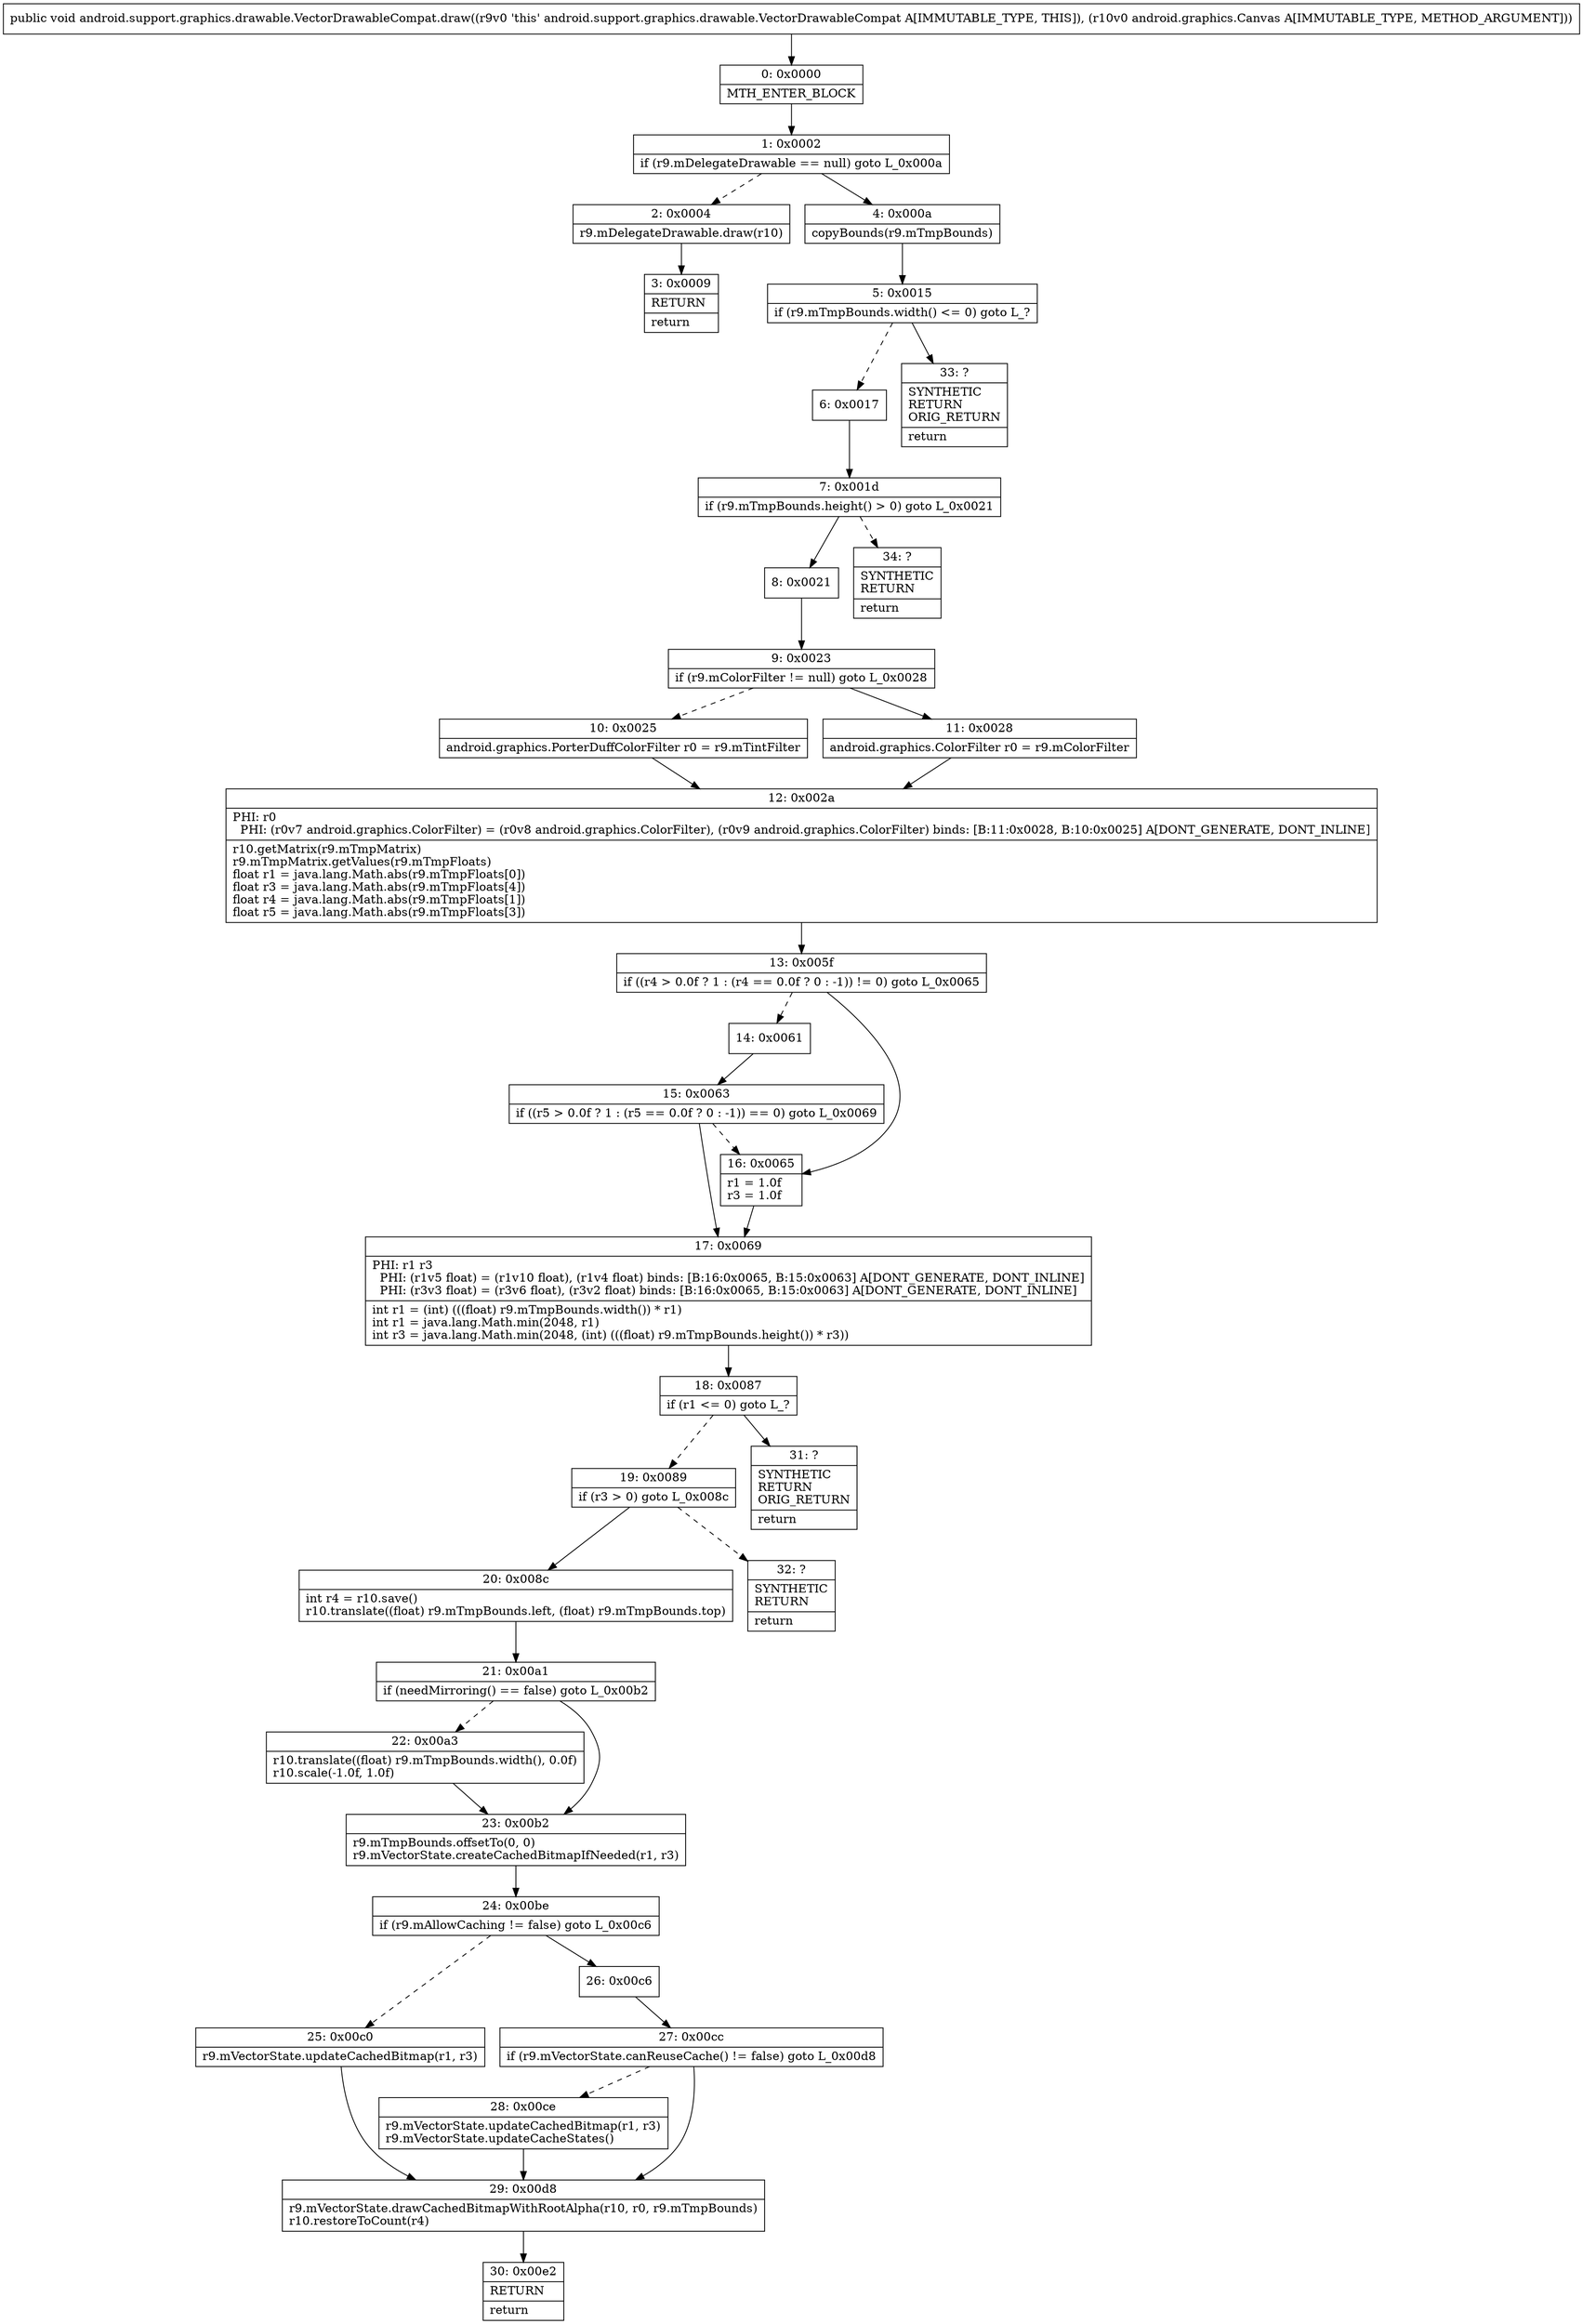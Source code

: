 digraph "CFG forandroid.support.graphics.drawable.VectorDrawableCompat.draw(Landroid\/graphics\/Canvas;)V" {
Node_0 [shape=record,label="{0\:\ 0x0000|MTH_ENTER_BLOCK\l}"];
Node_1 [shape=record,label="{1\:\ 0x0002|if (r9.mDelegateDrawable == null) goto L_0x000a\l}"];
Node_2 [shape=record,label="{2\:\ 0x0004|r9.mDelegateDrawable.draw(r10)\l}"];
Node_3 [shape=record,label="{3\:\ 0x0009|RETURN\l|return\l}"];
Node_4 [shape=record,label="{4\:\ 0x000a|copyBounds(r9.mTmpBounds)\l}"];
Node_5 [shape=record,label="{5\:\ 0x0015|if (r9.mTmpBounds.width() \<= 0) goto L_?\l}"];
Node_6 [shape=record,label="{6\:\ 0x0017}"];
Node_7 [shape=record,label="{7\:\ 0x001d|if (r9.mTmpBounds.height() \> 0) goto L_0x0021\l}"];
Node_8 [shape=record,label="{8\:\ 0x0021}"];
Node_9 [shape=record,label="{9\:\ 0x0023|if (r9.mColorFilter != null) goto L_0x0028\l}"];
Node_10 [shape=record,label="{10\:\ 0x0025|android.graphics.PorterDuffColorFilter r0 = r9.mTintFilter\l}"];
Node_11 [shape=record,label="{11\:\ 0x0028|android.graphics.ColorFilter r0 = r9.mColorFilter\l}"];
Node_12 [shape=record,label="{12\:\ 0x002a|PHI: r0 \l  PHI: (r0v7 android.graphics.ColorFilter) = (r0v8 android.graphics.ColorFilter), (r0v9 android.graphics.ColorFilter) binds: [B:11:0x0028, B:10:0x0025] A[DONT_GENERATE, DONT_INLINE]\l|r10.getMatrix(r9.mTmpMatrix)\lr9.mTmpMatrix.getValues(r9.mTmpFloats)\lfloat r1 = java.lang.Math.abs(r9.mTmpFloats[0])\lfloat r3 = java.lang.Math.abs(r9.mTmpFloats[4])\lfloat r4 = java.lang.Math.abs(r9.mTmpFloats[1])\lfloat r5 = java.lang.Math.abs(r9.mTmpFloats[3])\l}"];
Node_13 [shape=record,label="{13\:\ 0x005f|if ((r4 \> 0.0f ? 1 : (r4 == 0.0f ? 0 : \-1)) != 0) goto L_0x0065\l}"];
Node_14 [shape=record,label="{14\:\ 0x0061}"];
Node_15 [shape=record,label="{15\:\ 0x0063|if ((r5 \> 0.0f ? 1 : (r5 == 0.0f ? 0 : \-1)) == 0) goto L_0x0069\l}"];
Node_16 [shape=record,label="{16\:\ 0x0065|r1 = 1.0f\lr3 = 1.0f\l}"];
Node_17 [shape=record,label="{17\:\ 0x0069|PHI: r1 r3 \l  PHI: (r1v5 float) = (r1v10 float), (r1v4 float) binds: [B:16:0x0065, B:15:0x0063] A[DONT_GENERATE, DONT_INLINE]\l  PHI: (r3v3 float) = (r3v6 float), (r3v2 float) binds: [B:16:0x0065, B:15:0x0063] A[DONT_GENERATE, DONT_INLINE]\l|int r1 = (int) (((float) r9.mTmpBounds.width()) * r1)\lint r1 = java.lang.Math.min(2048, r1)\lint r3 = java.lang.Math.min(2048, (int) (((float) r9.mTmpBounds.height()) * r3))\l}"];
Node_18 [shape=record,label="{18\:\ 0x0087|if (r1 \<= 0) goto L_?\l}"];
Node_19 [shape=record,label="{19\:\ 0x0089|if (r3 \> 0) goto L_0x008c\l}"];
Node_20 [shape=record,label="{20\:\ 0x008c|int r4 = r10.save()\lr10.translate((float) r9.mTmpBounds.left, (float) r9.mTmpBounds.top)\l}"];
Node_21 [shape=record,label="{21\:\ 0x00a1|if (needMirroring() == false) goto L_0x00b2\l}"];
Node_22 [shape=record,label="{22\:\ 0x00a3|r10.translate((float) r9.mTmpBounds.width(), 0.0f)\lr10.scale(\-1.0f, 1.0f)\l}"];
Node_23 [shape=record,label="{23\:\ 0x00b2|r9.mTmpBounds.offsetTo(0, 0)\lr9.mVectorState.createCachedBitmapIfNeeded(r1, r3)\l}"];
Node_24 [shape=record,label="{24\:\ 0x00be|if (r9.mAllowCaching != false) goto L_0x00c6\l}"];
Node_25 [shape=record,label="{25\:\ 0x00c0|r9.mVectorState.updateCachedBitmap(r1, r3)\l}"];
Node_26 [shape=record,label="{26\:\ 0x00c6}"];
Node_27 [shape=record,label="{27\:\ 0x00cc|if (r9.mVectorState.canReuseCache() != false) goto L_0x00d8\l}"];
Node_28 [shape=record,label="{28\:\ 0x00ce|r9.mVectorState.updateCachedBitmap(r1, r3)\lr9.mVectorState.updateCacheStates()\l}"];
Node_29 [shape=record,label="{29\:\ 0x00d8|r9.mVectorState.drawCachedBitmapWithRootAlpha(r10, r0, r9.mTmpBounds)\lr10.restoreToCount(r4)\l}"];
Node_30 [shape=record,label="{30\:\ 0x00e2|RETURN\l|return\l}"];
Node_31 [shape=record,label="{31\:\ ?|SYNTHETIC\lRETURN\lORIG_RETURN\l|return\l}"];
Node_32 [shape=record,label="{32\:\ ?|SYNTHETIC\lRETURN\l|return\l}"];
Node_33 [shape=record,label="{33\:\ ?|SYNTHETIC\lRETURN\lORIG_RETURN\l|return\l}"];
Node_34 [shape=record,label="{34\:\ ?|SYNTHETIC\lRETURN\l|return\l}"];
MethodNode[shape=record,label="{public void android.support.graphics.drawable.VectorDrawableCompat.draw((r9v0 'this' android.support.graphics.drawable.VectorDrawableCompat A[IMMUTABLE_TYPE, THIS]), (r10v0 android.graphics.Canvas A[IMMUTABLE_TYPE, METHOD_ARGUMENT])) }"];
MethodNode -> Node_0;
Node_0 -> Node_1;
Node_1 -> Node_2[style=dashed];
Node_1 -> Node_4;
Node_2 -> Node_3;
Node_4 -> Node_5;
Node_5 -> Node_6[style=dashed];
Node_5 -> Node_33;
Node_6 -> Node_7;
Node_7 -> Node_8;
Node_7 -> Node_34[style=dashed];
Node_8 -> Node_9;
Node_9 -> Node_10[style=dashed];
Node_9 -> Node_11;
Node_10 -> Node_12;
Node_11 -> Node_12;
Node_12 -> Node_13;
Node_13 -> Node_14[style=dashed];
Node_13 -> Node_16;
Node_14 -> Node_15;
Node_15 -> Node_16[style=dashed];
Node_15 -> Node_17;
Node_16 -> Node_17;
Node_17 -> Node_18;
Node_18 -> Node_19[style=dashed];
Node_18 -> Node_31;
Node_19 -> Node_20;
Node_19 -> Node_32[style=dashed];
Node_20 -> Node_21;
Node_21 -> Node_22[style=dashed];
Node_21 -> Node_23;
Node_22 -> Node_23;
Node_23 -> Node_24;
Node_24 -> Node_25[style=dashed];
Node_24 -> Node_26;
Node_25 -> Node_29;
Node_26 -> Node_27;
Node_27 -> Node_28[style=dashed];
Node_27 -> Node_29;
Node_28 -> Node_29;
Node_29 -> Node_30;
}

